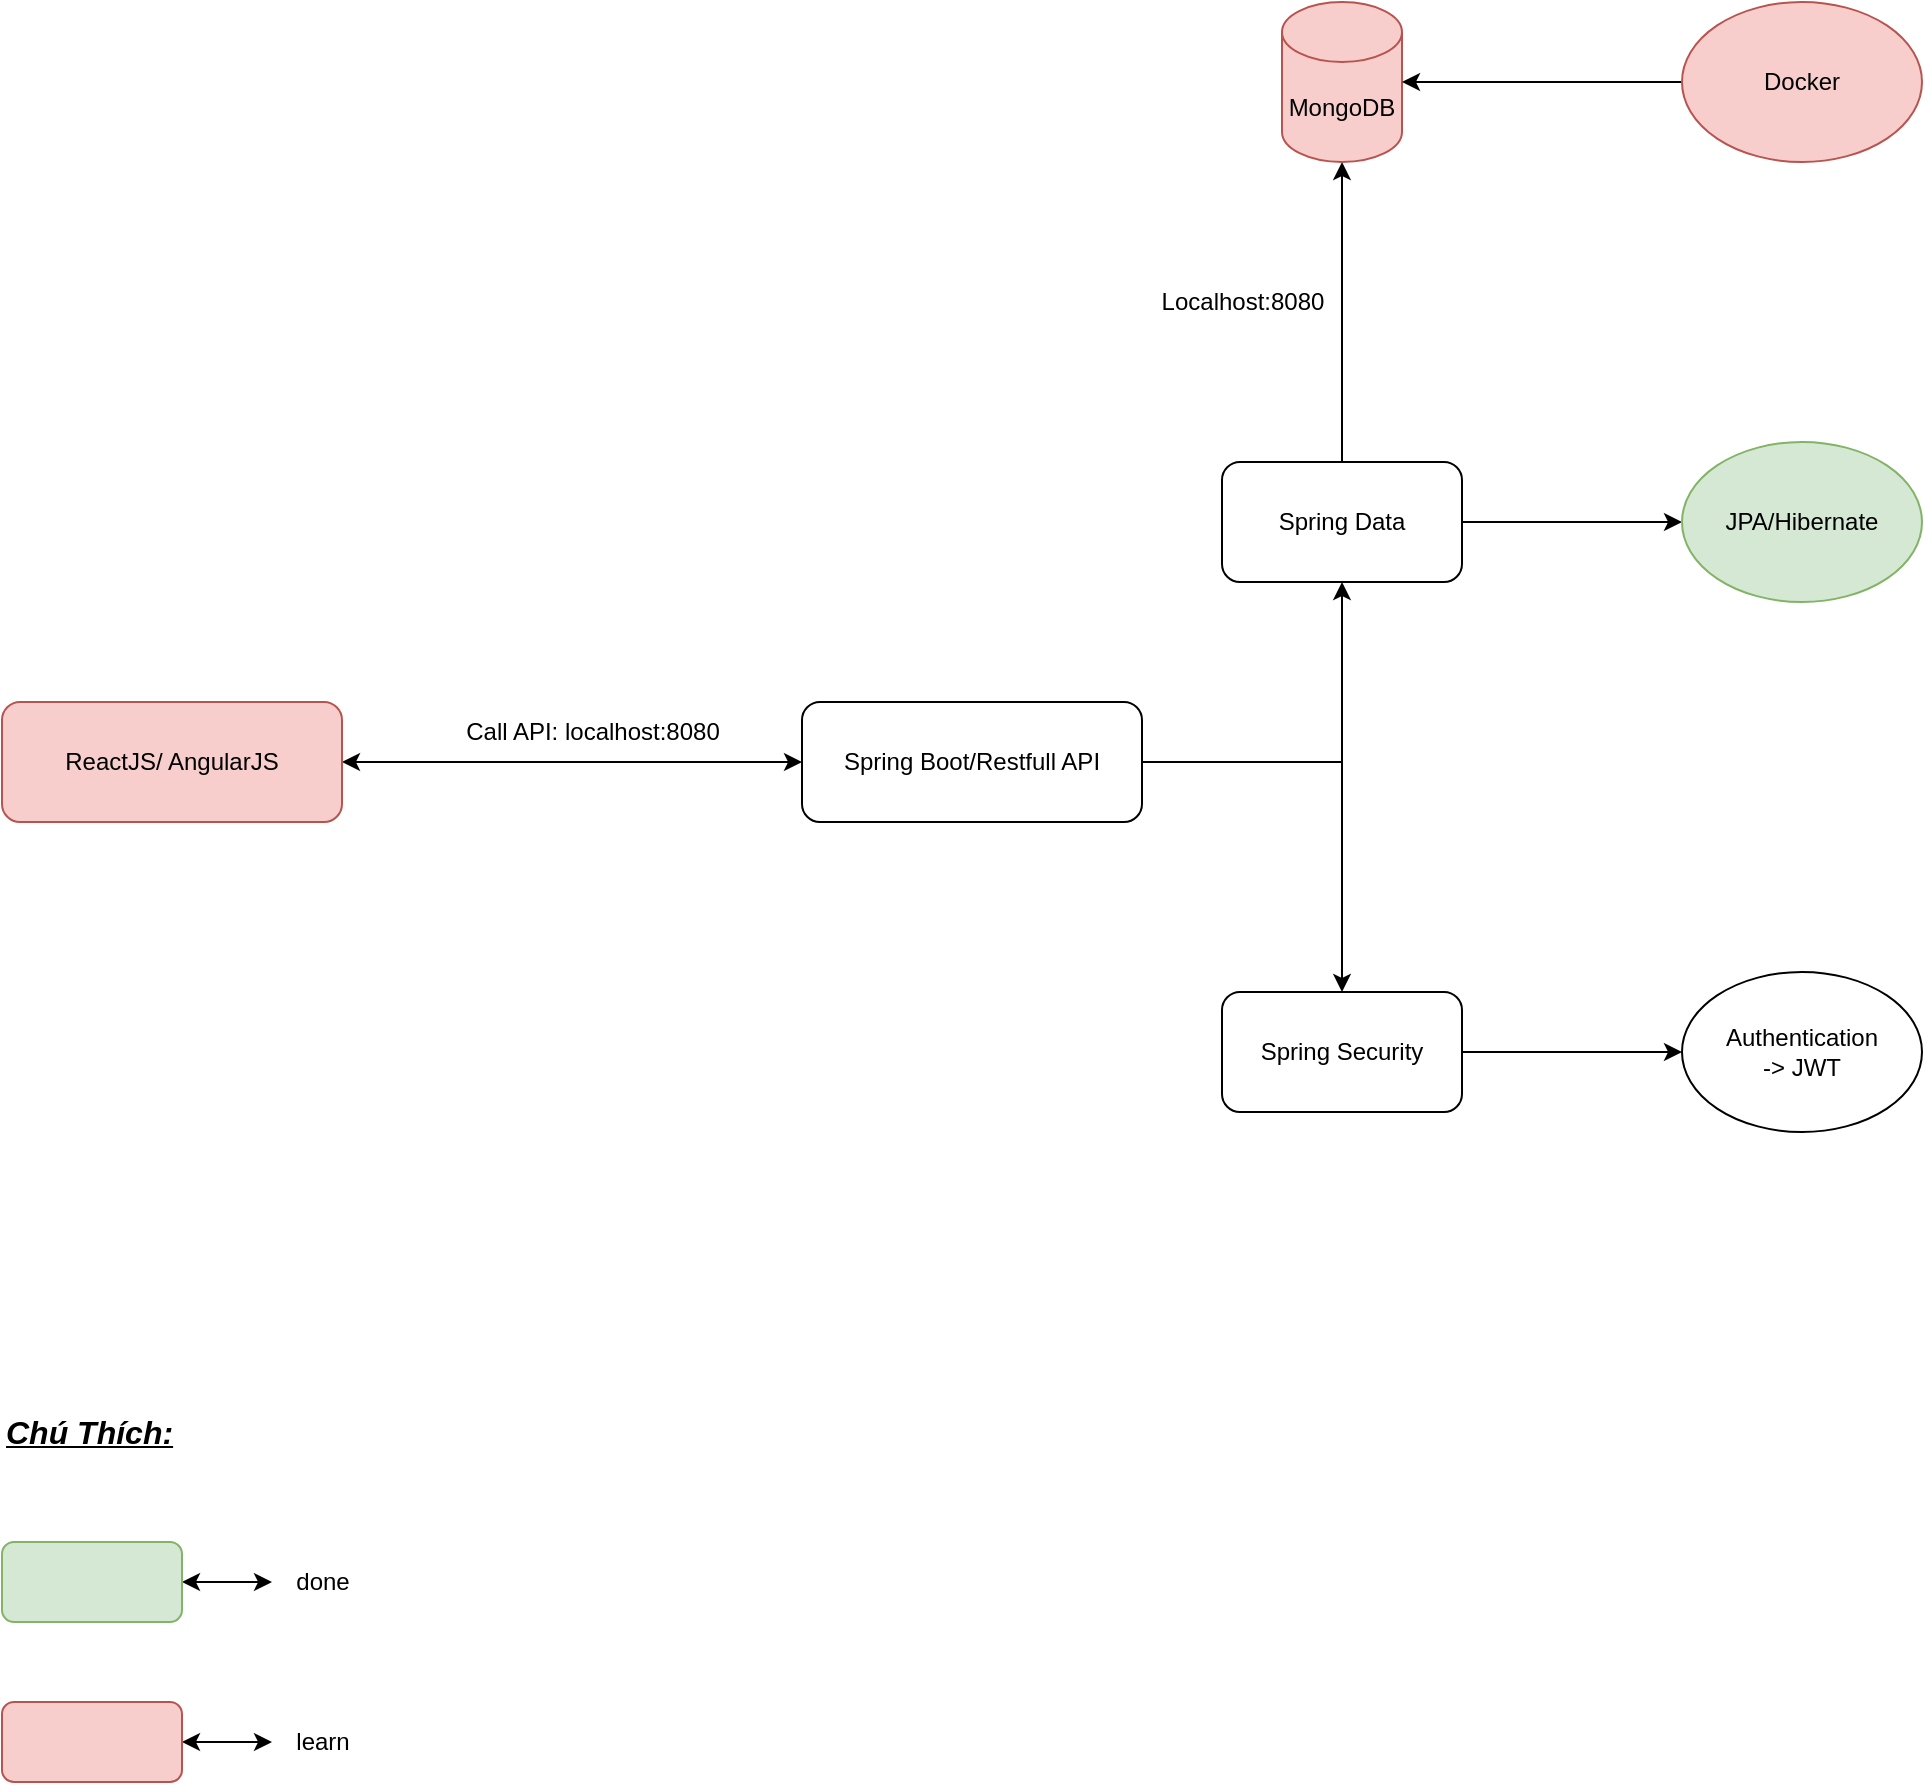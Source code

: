 <mxfile version="20.7.4" type="github">
  <diagram id="wh1W36pk23jFmzXjL_Ck" name="Page-1">
    <mxGraphModel dx="2284" dy="2094" grid="1" gridSize="10" guides="1" tooltips="1" connect="1" arrows="1" fold="1" page="1" pageScale="1" pageWidth="827" pageHeight="1169" math="0" shadow="0">
      <root>
        <mxCell id="0" />
        <mxCell id="1" parent="0" />
        <mxCell id="RfrjqeIpi_Nbvsf2yHIR-6" style="edgeStyle=orthogonalEdgeStyle;rounded=0;orthogonalLoop=1;jettySize=auto;html=1;" edge="1" parent="1" source="RfrjqeIpi_Nbvsf2yHIR-2" target="RfrjqeIpi_Nbvsf2yHIR-4">
          <mxGeometry relative="1" as="geometry" />
        </mxCell>
        <mxCell id="RfrjqeIpi_Nbvsf2yHIR-7" style="edgeStyle=orthogonalEdgeStyle;rounded=0;orthogonalLoop=1;jettySize=auto;html=1;" edge="1" parent="1" source="RfrjqeIpi_Nbvsf2yHIR-2" target="RfrjqeIpi_Nbvsf2yHIR-5">
          <mxGeometry relative="1" as="geometry" />
        </mxCell>
        <mxCell id="RfrjqeIpi_Nbvsf2yHIR-18" style="edgeStyle=orthogonalEdgeStyle;rounded=0;orthogonalLoop=1;jettySize=auto;html=1;entryX=1;entryY=0.5;entryDx=0;entryDy=0;startArrow=classic;startFill=1;" edge="1" parent="1" source="RfrjqeIpi_Nbvsf2yHIR-2" target="RfrjqeIpi_Nbvsf2yHIR-17">
          <mxGeometry relative="1" as="geometry" />
        </mxCell>
        <mxCell id="RfrjqeIpi_Nbvsf2yHIR-2" value="Spring Boot/Restfull API" style="rounded=1;whiteSpace=wrap;html=1;" vertex="1" parent="1">
          <mxGeometry x="240" y="380" width="170" height="60" as="geometry" />
        </mxCell>
        <mxCell id="RfrjqeIpi_Nbvsf2yHIR-11" style="edgeStyle=orthogonalEdgeStyle;rounded=0;orthogonalLoop=1;jettySize=auto;html=1;entryX=0;entryY=0.5;entryDx=0;entryDy=0;" edge="1" parent="1" source="RfrjqeIpi_Nbvsf2yHIR-4" target="RfrjqeIpi_Nbvsf2yHIR-10">
          <mxGeometry relative="1" as="geometry" />
        </mxCell>
        <mxCell id="RfrjqeIpi_Nbvsf2yHIR-15" style="edgeStyle=orthogonalEdgeStyle;rounded=0;orthogonalLoop=1;jettySize=auto;html=1;" edge="1" parent="1" source="RfrjqeIpi_Nbvsf2yHIR-4" target="RfrjqeIpi_Nbvsf2yHIR-12">
          <mxGeometry relative="1" as="geometry" />
        </mxCell>
        <mxCell id="RfrjqeIpi_Nbvsf2yHIR-4" value="Spring Data" style="rounded=1;whiteSpace=wrap;html=1;" vertex="1" parent="1">
          <mxGeometry x="450" y="260" width="120" height="60" as="geometry" />
        </mxCell>
        <mxCell id="RfrjqeIpi_Nbvsf2yHIR-9" style="edgeStyle=orthogonalEdgeStyle;rounded=0;orthogonalLoop=1;jettySize=auto;html=1;entryX=0;entryY=0.5;entryDx=0;entryDy=0;" edge="1" parent="1" source="RfrjqeIpi_Nbvsf2yHIR-5" target="RfrjqeIpi_Nbvsf2yHIR-8">
          <mxGeometry relative="1" as="geometry" />
        </mxCell>
        <mxCell id="RfrjqeIpi_Nbvsf2yHIR-5" value="Spring Security" style="rounded=1;whiteSpace=wrap;html=1;" vertex="1" parent="1">
          <mxGeometry x="450" y="525" width="120" height="60" as="geometry" />
        </mxCell>
        <mxCell id="RfrjqeIpi_Nbvsf2yHIR-8" value="Authentication&lt;br&gt;-&amp;gt; JWT" style="ellipse;whiteSpace=wrap;html=1;" vertex="1" parent="1">
          <mxGeometry x="680" y="515" width="120" height="80" as="geometry" />
        </mxCell>
        <mxCell id="RfrjqeIpi_Nbvsf2yHIR-10" value="JPA/Hibernate" style="ellipse;whiteSpace=wrap;html=1;fillColor=#d5e8d4;strokeColor=#82b366;" vertex="1" parent="1">
          <mxGeometry x="680" y="250" width="120" height="80" as="geometry" />
        </mxCell>
        <mxCell id="RfrjqeIpi_Nbvsf2yHIR-12" value="MongoDB" style="shape=cylinder3;whiteSpace=wrap;html=1;boundedLbl=1;backgroundOutline=1;size=15;fillColor=#f8cecc;strokeColor=#b85450;" vertex="1" parent="1">
          <mxGeometry x="480" y="30" width="60" height="80" as="geometry" />
        </mxCell>
        <mxCell id="RfrjqeIpi_Nbvsf2yHIR-21" style="edgeStyle=orthogonalEdgeStyle;rounded=0;orthogonalLoop=1;jettySize=auto;html=1;entryX=1;entryY=0.5;entryDx=0;entryDy=0;entryPerimeter=0;" edge="1" parent="1" source="RfrjqeIpi_Nbvsf2yHIR-13" target="RfrjqeIpi_Nbvsf2yHIR-12">
          <mxGeometry relative="1" as="geometry" />
        </mxCell>
        <mxCell id="RfrjqeIpi_Nbvsf2yHIR-13" value="Docker" style="ellipse;whiteSpace=wrap;html=1;fillColor=#f8cecc;strokeColor=#b85450;" vertex="1" parent="1">
          <mxGeometry x="680" y="30" width="120" height="80" as="geometry" />
        </mxCell>
        <mxCell id="RfrjqeIpi_Nbvsf2yHIR-16" value="Localhost:8080" style="text;html=1;align=center;verticalAlign=middle;resizable=0;points=[];autosize=1;strokeColor=none;fillColor=none;" vertex="1" parent="1">
          <mxGeometry x="410" y="165" width="100" height="30" as="geometry" />
        </mxCell>
        <mxCell id="RfrjqeIpi_Nbvsf2yHIR-17" value="ReactJS/ AngularJS" style="rounded=1;whiteSpace=wrap;html=1;fillColor=#f8cecc;strokeColor=#b85450;" vertex="1" parent="1">
          <mxGeometry x="-160" y="380" width="170" height="60" as="geometry" />
        </mxCell>
        <mxCell id="RfrjqeIpi_Nbvsf2yHIR-19" value="Call API: localhost:8080" style="text;html=1;align=center;verticalAlign=middle;resizable=0;points=[];autosize=1;strokeColor=none;fillColor=none;" vertex="1" parent="1">
          <mxGeometry x="60" y="380" width="150" height="30" as="geometry" />
        </mxCell>
        <mxCell id="RfrjqeIpi_Nbvsf2yHIR-22" value="&lt;i&gt;&lt;b&gt;&lt;u&gt;&lt;font style=&quot;font-size: 16px;&quot;&gt;Chú Thích:&lt;/font&gt;&lt;/u&gt;&lt;/b&gt;&lt;/i&gt;" style="text;html=1;align=left;verticalAlign=middle;resizable=0;points=[];autosize=1;strokeColor=none;fillColor=none;" vertex="1" parent="1">
          <mxGeometry x="-160" y="730" width="110" height="30" as="geometry" />
        </mxCell>
        <mxCell id="RfrjqeIpi_Nbvsf2yHIR-29" style="edgeStyle=orthogonalEdgeStyle;rounded=0;orthogonalLoop=1;jettySize=auto;html=1;startArrow=classic;startFill=1;" edge="1" parent="1" source="RfrjqeIpi_Nbvsf2yHIR-27" target="RfrjqeIpi_Nbvsf2yHIR-28">
          <mxGeometry relative="1" as="geometry" />
        </mxCell>
        <mxCell id="RfrjqeIpi_Nbvsf2yHIR-27" value="" style="rounded=1;whiteSpace=wrap;html=1;fillColor=#d5e8d4;strokeColor=#82b366;" vertex="1" parent="1">
          <mxGeometry x="-160" y="800" width="90" height="40" as="geometry" />
        </mxCell>
        <mxCell id="RfrjqeIpi_Nbvsf2yHIR-28" value="done" style="text;html=1;align=center;verticalAlign=middle;resizable=0;points=[];autosize=1;strokeColor=none;fillColor=none;" vertex="1" parent="1">
          <mxGeometry x="-25" y="805" width="50" height="30" as="geometry" />
        </mxCell>
        <mxCell id="RfrjqeIpi_Nbvsf2yHIR-32" style="edgeStyle=orthogonalEdgeStyle;rounded=0;orthogonalLoop=1;jettySize=auto;html=1;startArrow=classic;startFill=1;" edge="1" parent="1" source="RfrjqeIpi_Nbvsf2yHIR-30" target="RfrjqeIpi_Nbvsf2yHIR-31">
          <mxGeometry relative="1" as="geometry" />
        </mxCell>
        <mxCell id="RfrjqeIpi_Nbvsf2yHIR-30" value="" style="rounded=1;whiteSpace=wrap;html=1;fillColor=#f8cecc;strokeColor=#b85450;" vertex="1" parent="1">
          <mxGeometry x="-160" y="880" width="90" height="40" as="geometry" />
        </mxCell>
        <mxCell id="RfrjqeIpi_Nbvsf2yHIR-31" value="learn" style="text;html=1;align=center;verticalAlign=middle;resizable=0;points=[];autosize=1;strokeColor=none;fillColor=none;" vertex="1" parent="1">
          <mxGeometry x="-25" y="885" width="50" height="30" as="geometry" />
        </mxCell>
      </root>
    </mxGraphModel>
  </diagram>
</mxfile>
